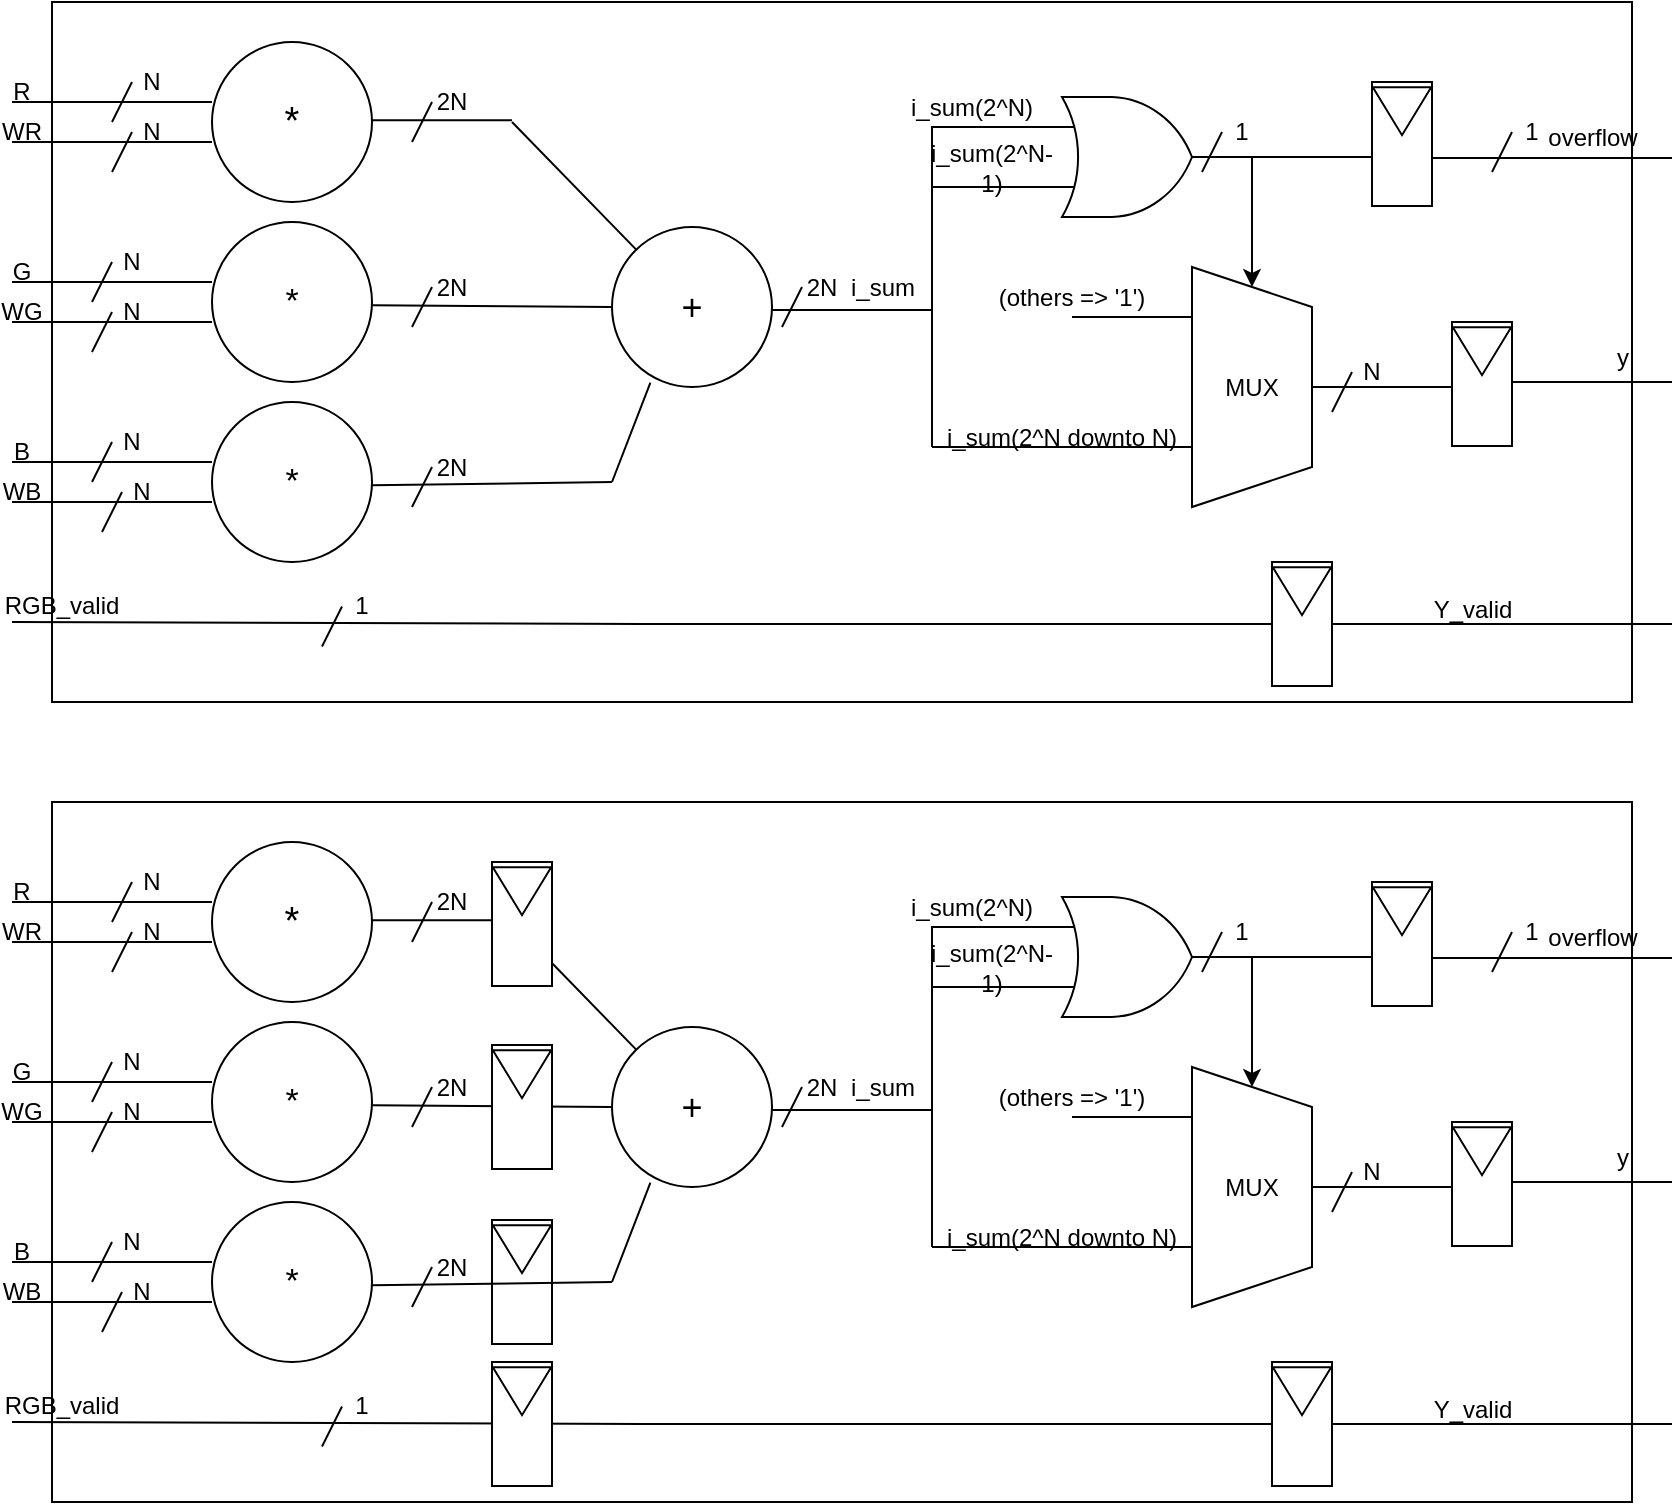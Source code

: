 <mxfile version="24.0.5" type="github">
  <diagram name="Page-1" id="o0QanbhsqBCeWXjGLMx0">
    <mxGraphModel dx="1247" dy="691" grid="1" gridSize="10" guides="1" tooltips="1" connect="1" arrows="1" fold="1" page="1" pageScale="1" pageWidth="850" pageHeight="1100" math="0" shadow="0">
      <root>
        <mxCell id="0" />
        <mxCell id="1" parent="0" />
        <mxCell id="zB--o1MgACli6-uQqWRJ-480" value="" style="group" vertex="1" connectable="0" parent="1">
          <mxGeometry x="10" y="20" width="830" height="350" as="geometry" />
        </mxCell>
        <mxCell id="zB--o1MgACli6-uQqWRJ-383" value="" style="rounded=0;whiteSpace=wrap;html=1;" vertex="1" parent="zB--o1MgACli6-uQqWRJ-480">
          <mxGeometry x="20" width="790" height="350" as="geometry" />
        </mxCell>
        <mxCell id="zB--o1MgACli6-uQqWRJ-369" value="" style="group" vertex="1" connectable="0" parent="zB--o1MgACli6-uQqWRJ-480">
          <mxGeometry x="630" y="280" width="30" height="62" as="geometry" />
        </mxCell>
        <mxCell id="zB--o1MgACli6-uQqWRJ-380" style="edgeStyle=orthogonalEdgeStyle;rounded=0;orthogonalLoop=1;jettySize=auto;html=1;exitX=1;exitY=0.5;exitDx=0;exitDy=0;endArrow=none;endFill=0;" edge="1" parent="zB--o1MgACli6-uQqWRJ-369" source="zB--o1MgACli6-uQqWRJ-370">
          <mxGeometry relative="1" as="geometry">
            <mxPoint x="200" y="31" as="targetPoint" />
          </mxGeometry>
        </mxCell>
        <mxCell id="zB--o1MgACli6-uQqWRJ-381" style="edgeStyle=orthogonalEdgeStyle;rounded=0;orthogonalLoop=1;jettySize=auto;html=1;exitX=0;exitY=0.5;exitDx=0;exitDy=0;endArrow=none;endFill=0;" edge="1" parent="zB--o1MgACli6-uQqWRJ-369" source="zB--o1MgACli6-uQqWRJ-370">
          <mxGeometry relative="1" as="geometry">
            <mxPoint x="-630" y="30" as="targetPoint" />
          </mxGeometry>
        </mxCell>
        <mxCell id="zB--o1MgACli6-uQqWRJ-370" value="" style="rounded=0;whiteSpace=wrap;html=1;" vertex="1" parent="zB--o1MgACli6-uQqWRJ-369">
          <mxGeometry width="30" height="62" as="geometry" />
        </mxCell>
        <mxCell id="zB--o1MgACli6-uQqWRJ-371" value="" style="triangle;whiteSpace=wrap;html=1;rotation=90;" vertex="1" parent="zB--o1MgACli6-uQqWRJ-369">
          <mxGeometry x="3" width="24" height="29.176" as="geometry" />
        </mxCell>
        <mxCell id="zB--o1MgACli6-uQqWRJ-66" value="RGB_valid" style="text;html=1;align=center;verticalAlign=middle;whiteSpace=wrap;rounded=0;" vertex="1" parent="zB--o1MgACli6-uQqWRJ-480">
          <mxGeometry x="20" y="297.25" width="10" height="10" as="geometry" />
        </mxCell>
        <mxCell id="zB--o1MgACli6-uQqWRJ-72" value="Y_valid" style="text;html=1;align=center;verticalAlign=middle;resizable=0;points=[];autosize=1;strokeColor=none;fillColor=none;" vertex="1" parent="zB--o1MgACli6-uQqWRJ-480">
          <mxGeometry x="700" y="288.5" width="60" height="30" as="geometry" />
        </mxCell>
        <mxCell id="zB--o1MgACli6-uQqWRJ-73" value="" style="endArrow=none;html=1;rounded=0;" edge="1" parent="zB--o1MgACli6-uQqWRJ-480">
          <mxGeometry width="50" height="50" relative="1" as="geometry">
            <mxPoint y="50" as="sourcePoint" />
            <mxPoint x="100" y="50" as="targetPoint" />
          </mxGeometry>
        </mxCell>
        <mxCell id="zB--o1MgACli6-uQqWRJ-74" value="" style="endArrow=none;html=1;rounded=0;" edge="1" parent="zB--o1MgACli6-uQqWRJ-480">
          <mxGeometry width="50" height="50" relative="1" as="geometry">
            <mxPoint y="70" as="sourcePoint" />
            <mxPoint x="100" y="70" as="targetPoint" />
          </mxGeometry>
        </mxCell>
        <mxCell id="zB--o1MgACli6-uQqWRJ-75" value="" style="endArrow=none;html=1;rounded=0;" edge="1" parent="zB--o1MgACli6-uQqWRJ-480">
          <mxGeometry width="50" height="50" relative="1" as="geometry">
            <mxPoint y="140" as="sourcePoint" />
            <mxPoint x="100" y="140" as="targetPoint" />
          </mxGeometry>
        </mxCell>
        <mxCell id="zB--o1MgACli6-uQqWRJ-76" value="" style="endArrow=none;html=1;rounded=0;" edge="1" parent="zB--o1MgACli6-uQqWRJ-480">
          <mxGeometry width="50" height="50" relative="1" as="geometry">
            <mxPoint y="160" as="sourcePoint" />
            <mxPoint x="100" y="160" as="targetPoint" />
          </mxGeometry>
        </mxCell>
        <mxCell id="zB--o1MgACli6-uQqWRJ-77" value="" style="endArrow=none;html=1;rounded=0;" edge="1" parent="zB--o1MgACli6-uQqWRJ-480">
          <mxGeometry width="50" height="50" relative="1" as="geometry">
            <mxPoint y="230" as="sourcePoint" />
            <mxPoint x="100" y="230" as="targetPoint" />
          </mxGeometry>
        </mxCell>
        <mxCell id="zB--o1MgACli6-uQqWRJ-78" value="" style="endArrow=none;html=1;rounded=0;" edge="1" parent="zB--o1MgACli6-uQqWRJ-480">
          <mxGeometry width="50" height="50" relative="1" as="geometry">
            <mxPoint y="250" as="sourcePoint" />
            <mxPoint x="100" y="250" as="targetPoint" />
          </mxGeometry>
        </mxCell>
        <mxCell id="zB--o1MgACli6-uQqWRJ-79" value="R" style="text;html=1;align=center;verticalAlign=middle;whiteSpace=wrap;rounded=0;" vertex="1" parent="zB--o1MgACli6-uQqWRJ-480">
          <mxGeometry y="40" width="10" height="10" as="geometry" />
        </mxCell>
        <mxCell id="zB--o1MgACli6-uQqWRJ-80" value="G" style="text;html=1;align=center;verticalAlign=middle;whiteSpace=wrap;rounded=0;" vertex="1" parent="zB--o1MgACli6-uQqWRJ-480">
          <mxGeometry y="130" width="10" height="10" as="geometry" />
        </mxCell>
        <mxCell id="zB--o1MgACli6-uQqWRJ-81" value="WR" style="text;html=1;align=center;verticalAlign=middle;whiteSpace=wrap;rounded=0;" vertex="1" parent="zB--o1MgACli6-uQqWRJ-480">
          <mxGeometry y="60" width="10" height="10" as="geometry" />
        </mxCell>
        <mxCell id="zB--o1MgACli6-uQqWRJ-82" value="WG" style="text;html=1;align=center;verticalAlign=middle;whiteSpace=wrap;rounded=0;" vertex="1" parent="zB--o1MgACli6-uQqWRJ-480">
          <mxGeometry y="150" width="10" height="10" as="geometry" />
        </mxCell>
        <mxCell id="zB--o1MgACli6-uQqWRJ-83" value="&lt;div&gt;B&lt;/div&gt;" style="text;html=1;align=center;verticalAlign=middle;whiteSpace=wrap;rounded=0;" vertex="1" parent="zB--o1MgACli6-uQqWRJ-480">
          <mxGeometry y="220" width="10" height="10" as="geometry" />
        </mxCell>
        <mxCell id="zB--o1MgACli6-uQqWRJ-84" value="WB" style="text;html=1;align=center;verticalAlign=middle;whiteSpace=wrap;rounded=0;" vertex="1" parent="zB--o1MgACli6-uQqWRJ-480">
          <mxGeometry y="240" width="10" height="10" as="geometry" />
        </mxCell>
        <mxCell id="zB--o1MgACli6-uQqWRJ-85" value="&lt;font style=&quot;font-size: 19px;&quot;&gt;*&lt;/font&gt;" style="ellipse;whiteSpace=wrap;html=1;aspect=fixed;" vertex="1" parent="zB--o1MgACli6-uQqWRJ-480">
          <mxGeometry x="100" y="20" width="80" height="80" as="geometry" />
        </mxCell>
        <mxCell id="zB--o1MgACli6-uQqWRJ-86" value="&lt;font style=&quot;font-size: 17px;&quot;&gt;*&lt;/font&gt;" style="ellipse;whiteSpace=wrap;html=1;aspect=fixed;" vertex="1" parent="zB--o1MgACli6-uQqWRJ-480">
          <mxGeometry x="100" y="110" width="80" height="80" as="geometry" />
        </mxCell>
        <mxCell id="zB--o1MgACli6-uQqWRJ-87" value="&lt;font style=&quot;font-size: 17px;&quot;&gt;*&lt;/font&gt;" style="ellipse;whiteSpace=wrap;html=1;aspect=fixed;" vertex="1" parent="zB--o1MgACli6-uQqWRJ-480">
          <mxGeometry x="100" y="200" width="80" height="80" as="geometry" />
        </mxCell>
        <mxCell id="zB--o1MgACli6-uQqWRJ-88" value="" style="endArrow=none;html=1;rounded=0;" edge="1" parent="zB--o1MgACli6-uQqWRJ-480">
          <mxGeometry width="50" height="50" relative="1" as="geometry">
            <mxPoint x="50" y="60" as="sourcePoint" />
            <mxPoint x="60" y="40" as="targetPoint" />
          </mxGeometry>
        </mxCell>
        <mxCell id="zB--o1MgACli6-uQqWRJ-90" value="N" style="text;html=1;align=center;verticalAlign=middle;whiteSpace=wrap;rounded=0;" vertex="1" parent="zB--o1MgACli6-uQqWRJ-480">
          <mxGeometry x="60" y="35" width="20" height="10" as="geometry" />
        </mxCell>
        <mxCell id="zB--o1MgACli6-uQqWRJ-91" value="" style="endArrow=none;html=1;rounded=0;" edge="1" parent="zB--o1MgACli6-uQqWRJ-480">
          <mxGeometry width="50" height="50" relative="1" as="geometry">
            <mxPoint x="50" y="85" as="sourcePoint" />
            <mxPoint x="60" y="65" as="targetPoint" />
          </mxGeometry>
        </mxCell>
        <mxCell id="zB--o1MgACli6-uQqWRJ-92" value="N" style="text;html=1;align=center;verticalAlign=middle;whiteSpace=wrap;rounded=0;" vertex="1" parent="zB--o1MgACli6-uQqWRJ-480">
          <mxGeometry x="60" y="60" width="20" height="10" as="geometry" />
        </mxCell>
        <mxCell id="zB--o1MgACli6-uQqWRJ-93" value="" style="endArrow=none;html=1;rounded=0;" edge="1" parent="zB--o1MgACli6-uQqWRJ-480">
          <mxGeometry width="50" height="50" relative="1" as="geometry">
            <mxPoint x="40" y="150" as="sourcePoint" />
            <mxPoint x="50" y="130" as="targetPoint" />
          </mxGeometry>
        </mxCell>
        <mxCell id="zB--o1MgACli6-uQqWRJ-94" value="N" style="text;html=1;align=center;verticalAlign=middle;whiteSpace=wrap;rounded=0;" vertex="1" parent="zB--o1MgACli6-uQqWRJ-480">
          <mxGeometry x="50" y="125" width="20" height="10" as="geometry" />
        </mxCell>
        <mxCell id="zB--o1MgACli6-uQqWRJ-95" value="" style="endArrow=none;html=1;rounded=0;" edge="1" parent="zB--o1MgACli6-uQqWRJ-480">
          <mxGeometry width="50" height="50" relative="1" as="geometry">
            <mxPoint x="40" y="175" as="sourcePoint" />
            <mxPoint x="50" y="155" as="targetPoint" />
          </mxGeometry>
        </mxCell>
        <mxCell id="zB--o1MgACli6-uQqWRJ-96" value="N" style="text;html=1;align=center;verticalAlign=middle;whiteSpace=wrap;rounded=0;" vertex="1" parent="zB--o1MgACli6-uQqWRJ-480">
          <mxGeometry x="50" y="150" width="20" height="10" as="geometry" />
        </mxCell>
        <mxCell id="zB--o1MgACli6-uQqWRJ-97" value="" style="endArrow=none;html=1;rounded=0;" edge="1" parent="zB--o1MgACli6-uQqWRJ-480">
          <mxGeometry width="50" height="50" relative="1" as="geometry">
            <mxPoint x="40" y="240" as="sourcePoint" />
            <mxPoint x="50" y="220" as="targetPoint" />
          </mxGeometry>
        </mxCell>
        <mxCell id="zB--o1MgACli6-uQqWRJ-98" value="N" style="text;html=1;align=center;verticalAlign=middle;whiteSpace=wrap;rounded=0;" vertex="1" parent="zB--o1MgACli6-uQqWRJ-480">
          <mxGeometry x="50" y="215" width="20" height="10" as="geometry" />
        </mxCell>
        <mxCell id="zB--o1MgACli6-uQqWRJ-99" value="" style="endArrow=none;html=1;rounded=0;" edge="1" parent="zB--o1MgACli6-uQqWRJ-480">
          <mxGeometry width="50" height="50" relative="1" as="geometry">
            <mxPoint x="45" y="265" as="sourcePoint" />
            <mxPoint x="55" y="245" as="targetPoint" />
          </mxGeometry>
        </mxCell>
        <mxCell id="zB--o1MgACli6-uQqWRJ-100" value="N" style="text;html=1;align=center;verticalAlign=middle;whiteSpace=wrap;rounded=0;" vertex="1" parent="zB--o1MgACli6-uQqWRJ-480">
          <mxGeometry x="55" y="240" width="20" height="10" as="geometry" />
        </mxCell>
        <mxCell id="zB--o1MgACli6-uQqWRJ-101" value="" style="endArrow=none;html=1;rounded=0;" edge="1" parent="zB--o1MgACli6-uQqWRJ-480">
          <mxGeometry width="50" height="50" relative="1" as="geometry">
            <mxPoint x="180" y="59.17" as="sourcePoint" />
            <mxPoint x="250" y="59.17" as="targetPoint" />
          </mxGeometry>
        </mxCell>
        <mxCell id="zB--o1MgACli6-uQqWRJ-104" value="" style="endArrow=none;html=1;rounded=0;" edge="1" parent="zB--o1MgACli6-uQqWRJ-480">
          <mxGeometry width="50" height="50" relative="1" as="geometry">
            <mxPoint x="200" y="70" as="sourcePoint" />
            <mxPoint x="210" y="50" as="targetPoint" />
          </mxGeometry>
        </mxCell>
        <mxCell id="zB--o1MgACli6-uQqWRJ-105" value="2N" style="text;html=1;align=center;verticalAlign=middle;whiteSpace=wrap;rounded=0;" vertex="1" parent="zB--o1MgACli6-uQqWRJ-480">
          <mxGeometry x="210" y="45" width="20" height="10" as="geometry" />
        </mxCell>
        <mxCell id="zB--o1MgACli6-uQqWRJ-106" value="" style="endArrow=none;html=1;rounded=0;entryX=0;entryY=0.5;entryDx=0;entryDy=0;" edge="1" parent="zB--o1MgACli6-uQqWRJ-480" target="zB--o1MgACli6-uQqWRJ-112">
          <mxGeometry width="50" height="50" relative="1" as="geometry">
            <mxPoint x="180" y="151.67" as="sourcePoint" />
            <mxPoint x="250" y="151.67" as="targetPoint" />
            <Array as="points">
              <mxPoint x="230" y="152" />
            </Array>
          </mxGeometry>
        </mxCell>
        <mxCell id="zB--o1MgACli6-uQqWRJ-107" value="" style="endArrow=none;html=1;rounded=0;" edge="1" parent="zB--o1MgACli6-uQqWRJ-480">
          <mxGeometry width="50" height="50" relative="1" as="geometry">
            <mxPoint x="200" y="162.5" as="sourcePoint" />
            <mxPoint x="210" y="142.5" as="targetPoint" />
          </mxGeometry>
        </mxCell>
        <mxCell id="zB--o1MgACli6-uQqWRJ-108" value="2N" style="text;html=1;align=center;verticalAlign=middle;whiteSpace=wrap;rounded=0;" vertex="1" parent="zB--o1MgACli6-uQqWRJ-480">
          <mxGeometry x="210" y="137.5" width="20" height="10" as="geometry" />
        </mxCell>
        <mxCell id="zB--o1MgACli6-uQqWRJ-109" value="" style="endArrow=none;html=1;rounded=0;" edge="1" parent="zB--o1MgACli6-uQqWRJ-480">
          <mxGeometry width="50" height="50" relative="1" as="geometry">
            <mxPoint x="180" y="241.67" as="sourcePoint" />
            <mxPoint x="300" y="240" as="targetPoint" />
          </mxGeometry>
        </mxCell>
        <mxCell id="zB--o1MgACli6-uQqWRJ-110" value="" style="endArrow=none;html=1;rounded=0;" edge="1" parent="zB--o1MgACli6-uQqWRJ-480">
          <mxGeometry width="50" height="50" relative="1" as="geometry">
            <mxPoint x="200" y="252.5" as="sourcePoint" />
            <mxPoint x="210" y="232.5" as="targetPoint" />
          </mxGeometry>
        </mxCell>
        <mxCell id="zB--o1MgACli6-uQqWRJ-111" value="2N" style="text;html=1;align=center;verticalAlign=middle;whiteSpace=wrap;rounded=0;" vertex="1" parent="zB--o1MgACli6-uQqWRJ-480">
          <mxGeometry x="210" y="227.5" width="20" height="10" as="geometry" />
        </mxCell>
        <mxCell id="zB--o1MgACli6-uQqWRJ-112" value="&lt;font style=&quot;font-size: 18px;&quot;&gt;+&lt;/font&gt;" style="ellipse;whiteSpace=wrap;html=1;aspect=fixed;" vertex="1" parent="zB--o1MgACli6-uQqWRJ-480">
          <mxGeometry x="300" y="112.5" width="80" height="80" as="geometry" />
        </mxCell>
        <mxCell id="zB--o1MgACli6-uQqWRJ-113" value="" style="endArrow=none;html=1;rounded=0;" edge="1" parent="zB--o1MgACli6-uQqWRJ-480" source="zB--o1MgACli6-uQqWRJ-112">
          <mxGeometry width="50" height="50" relative="1" as="geometry">
            <mxPoint x="240" y="130" as="sourcePoint" />
            <mxPoint x="250" y="60" as="targetPoint" />
          </mxGeometry>
        </mxCell>
        <mxCell id="zB--o1MgACli6-uQqWRJ-117" value="" style="endArrow=none;html=1;rounded=0;" edge="1" parent="zB--o1MgACli6-uQqWRJ-480">
          <mxGeometry width="50" height="50" relative="1" as="geometry">
            <mxPoint x="385" y="162.5" as="sourcePoint" />
            <mxPoint x="395" y="142.5" as="targetPoint" />
          </mxGeometry>
        </mxCell>
        <mxCell id="zB--o1MgACli6-uQqWRJ-118" value="2N" style="text;html=1;align=center;verticalAlign=middle;whiteSpace=wrap;rounded=0;" vertex="1" parent="zB--o1MgACli6-uQqWRJ-480">
          <mxGeometry x="395" y="137.5" width="20" height="10" as="geometry" />
        </mxCell>
        <mxCell id="zB--o1MgACli6-uQqWRJ-119" style="edgeStyle=orthogonalEdgeStyle;rounded=0;orthogonalLoop=1;jettySize=auto;html=1;exitX=0;exitY=0.25;exitDx=0;exitDy=0;exitPerimeter=0;endArrow=none;endFill=0;" edge="1" source="zB--o1MgACli6-uQqWRJ-123" parent="zB--o1MgACli6-uQqWRJ-480">
          <mxGeometry relative="1" as="geometry">
            <mxPoint x="460" y="67.5" as="targetPoint" />
            <Array as="points">
              <mxPoint x="460" y="62.5" />
            </Array>
          </mxGeometry>
        </mxCell>
        <mxCell id="zB--o1MgACli6-uQqWRJ-120" style="edgeStyle=orthogonalEdgeStyle;rounded=0;orthogonalLoop=1;jettySize=auto;html=1;exitX=0;exitY=0.75;exitDx=0;exitDy=0;exitPerimeter=0;endArrow=none;endFill=0;" edge="1" source="zB--o1MgACli6-uQqWRJ-123" parent="zB--o1MgACli6-uQqWRJ-480">
          <mxGeometry relative="1" as="geometry">
            <mxPoint x="460" y="92.548" as="targetPoint" />
          </mxGeometry>
        </mxCell>
        <mxCell id="zB--o1MgACli6-uQqWRJ-121" style="edgeStyle=orthogonalEdgeStyle;rounded=0;orthogonalLoop=1;jettySize=auto;html=1;entryX=0;entryY=0.5;entryDx=0;entryDy=0;exitX=1;exitY=0.5;exitDx=0;exitDy=0;exitPerimeter=0;" edge="1" source="zB--o1MgACli6-uQqWRJ-123" target="zB--o1MgACli6-uQqWRJ-129" parent="zB--o1MgACli6-uQqWRJ-480">
          <mxGeometry relative="1" as="geometry">
            <Array as="points">
              <mxPoint x="620" y="77.5" />
            </Array>
          </mxGeometry>
        </mxCell>
        <mxCell id="zB--o1MgACli6-uQqWRJ-122" style="edgeStyle=orthogonalEdgeStyle;rounded=0;orthogonalLoop=1;jettySize=auto;html=1;endArrow=none;endFill=0;" edge="1" source="zB--o1MgACli6-uQqWRJ-123" parent="zB--o1MgACli6-uQqWRJ-480">
          <mxGeometry relative="1" as="geometry">
            <mxPoint x="680" y="77.5" as="targetPoint" />
          </mxGeometry>
        </mxCell>
        <mxCell id="zB--o1MgACli6-uQqWRJ-123" value="" style="verticalLabelPosition=bottom;shadow=0;dashed=0;align=center;html=1;verticalAlign=top;shape=mxgraph.electrical.logic_gates.logic_gate;operation=or;" vertex="1" parent="zB--o1MgACli6-uQqWRJ-480">
          <mxGeometry x="510" y="47.5" width="100" height="60" as="geometry" />
        </mxCell>
        <mxCell id="zB--o1MgACli6-uQqWRJ-124" value="" style="endArrow=none;html=1;rounded=0;" edge="1" parent="zB--o1MgACli6-uQqWRJ-480">
          <mxGeometry width="50" height="50" relative="1" as="geometry">
            <mxPoint x="460" y="142.5" as="sourcePoint" />
            <mxPoint x="460" y="62.5" as="targetPoint" />
          </mxGeometry>
        </mxCell>
        <mxCell id="zB--o1MgACli6-uQqWRJ-125" value="&lt;div&gt;i_sum(2^N)&lt;/div&gt;" style="text;html=1;align=center;verticalAlign=middle;whiteSpace=wrap;rounded=0;" vertex="1" parent="zB--o1MgACli6-uQqWRJ-480">
          <mxGeometry x="475" y="47.5" width="10" height="10" as="geometry" />
        </mxCell>
        <mxCell id="zB--o1MgACli6-uQqWRJ-126" value="&lt;div&gt;i_sum(2^N-1)&lt;/div&gt;" style="text;html=1;align=center;verticalAlign=middle;whiteSpace=wrap;rounded=0;" vertex="1" parent="zB--o1MgACli6-uQqWRJ-480">
          <mxGeometry x="485" y="77.5" width="10" height="10" as="geometry" />
        </mxCell>
        <mxCell id="zB--o1MgACli6-uQqWRJ-127" value="" style="endArrow=none;html=1;rounded=0;" edge="1" parent="zB--o1MgACli6-uQqWRJ-480">
          <mxGeometry width="50" height="50" relative="1" as="geometry">
            <mxPoint x="460" y="222.5" as="sourcePoint" />
            <mxPoint x="460" y="142.5" as="targetPoint" />
          </mxGeometry>
        </mxCell>
        <mxCell id="zB--o1MgACli6-uQqWRJ-128" value="" style="group" vertex="1" connectable="0" parent="zB--o1MgACli6-uQqWRJ-480">
          <mxGeometry x="590" y="132.5" width="60" height="120" as="geometry" />
        </mxCell>
        <mxCell id="zB--o1MgACli6-uQqWRJ-129" value="" style="shape=trapezoid;perimeter=trapezoidPerimeter;whiteSpace=wrap;html=1;fixedSize=1;rotation=90;" vertex="1" parent="zB--o1MgACli6-uQqWRJ-128">
          <mxGeometry x="-30" y="30" width="120" height="60" as="geometry" />
        </mxCell>
        <mxCell id="zB--o1MgACli6-uQqWRJ-130" value="MUX" style="text;html=1;align=center;verticalAlign=middle;whiteSpace=wrap;rounded=0;" vertex="1" parent="zB--o1MgACli6-uQqWRJ-128">
          <mxGeometry y="45" width="60" height="30" as="geometry" />
        </mxCell>
        <mxCell id="zB--o1MgACli6-uQqWRJ-132" value="" style="endArrow=none;html=1;rounded=0;" edge="1" parent="zB--o1MgACli6-uQqWRJ-480">
          <mxGeometry width="50" height="50" relative="1" as="geometry">
            <mxPoint x="460" y="222.5" as="sourcePoint" />
            <mxPoint x="590" y="222.5" as="targetPoint" />
          </mxGeometry>
        </mxCell>
        <mxCell id="zB--o1MgACli6-uQqWRJ-133" value="&lt;div&gt;i_sum(2^N downto N)&lt;/div&gt;" style="text;html=1;align=center;verticalAlign=middle;whiteSpace=wrap;rounded=0;" vertex="1" parent="zB--o1MgACli6-uQqWRJ-480">
          <mxGeometry x="460" y="212.5" width="130" height="10" as="geometry" />
        </mxCell>
        <mxCell id="zB--o1MgACli6-uQqWRJ-134" value="(others =&amp;gt; &#39;1&#39;)" style="text;html=1;align=center;verticalAlign=middle;whiteSpace=wrap;rounded=0;" vertex="1" parent="zB--o1MgACli6-uQqWRJ-480">
          <mxGeometry x="490" y="132.5" width="80" height="30" as="geometry" />
        </mxCell>
        <mxCell id="zB--o1MgACli6-uQqWRJ-135" value="" style="endArrow=none;html=1;rounded=0;" edge="1" parent="zB--o1MgACli6-uQqWRJ-480">
          <mxGeometry width="50" height="50" relative="1" as="geometry">
            <mxPoint x="530" y="157.5" as="sourcePoint" />
            <mxPoint x="590" y="157.5" as="targetPoint" />
          </mxGeometry>
        </mxCell>
        <mxCell id="zB--o1MgACli6-uQqWRJ-138" style="edgeStyle=orthogonalEdgeStyle;rounded=0;orthogonalLoop=1;jettySize=auto;html=1;endArrow=none;endFill=0;exitX=0.944;exitY=0.637;exitDx=0;exitDy=0;exitPerimeter=0;" edge="1" parent="zB--o1MgACli6-uQqWRJ-480" source="zB--o1MgACli6-uQqWRJ-378">
          <mxGeometry relative="1" as="geometry">
            <mxPoint x="830" y="78" as="targetPoint" />
            <mxPoint x="725" y="77.5" as="sourcePoint" />
            <Array as="points">
              <mxPoint x="708" y="78" />
            </Array>
          </mxGeometry>
        </mxCell>
        <mxCell id="zB--o1MgACli6-uQqWRJ-141" value="" style="endArrow=none;html=1;rounded=0;" edge="1" parent="zB--o1MgACli6-uQqWRJ-480">
          <mxGeometry width="50" height="50" relative="1" as="geometry">
            <mxPoint x="595" y="85" as="sourcePoint" />
            <mxPoint x="605" y="65" as="targetPoint" />
          </mxGeometry>
        </mxCell>
        <mxCell id="zB--o1MgACli6-uQqWRJ-142" value="1" style="text;html=1;align=center;verticalAlign=middle;whiteSpace=wrap;rounded=0;" vertex="1" parent="zB--o1MgACli6-uQqWRJ-480">
          <mxGeometry x="605" y="60" width="20" height="10" as="geometry" />
        </mxCell>
        <mxCell id="zB--o1MgACli6-uQqWRJ-143" value="" style="endArrow=none;html=1;rounded=0;" edge="1" parent="zB--o1MgACli6-uQqWRJ-480">
          <mxGeometry width="50" height="50" relative="1" as="geometry">
            <mxPoint x="740" y="85" as="sourcePoint" />
            <mxPoint x="750" y="65" as="targetPoint" />
          </mxGeometry>
        </mxCell>
        <mxCell id="zB--o1MgACli6-uQqWRJ-144" value="1" style="text;html=1;align=center;verticalAlign=middle;whiteSpace=wrap;rounded=0;" vertex="1" parent="zB--o1MgACli6-uQqWRJ-480">
          <mxGeometry x="750" y="60" width="20" height="10" as="geometry" />
        </mxCell>
        <mxCell id="zB--o1MgACli6-uQqWRJ-145" value="overflow" style="text;html=1;align=center;verticalAlign=middle;resizable=0;points=[];autosize=1;strokeColor=none;fillColor=none;" vertex="1" parent="zB--o1MgACli6-uQqWRJ-480">
          <mxGeometry x="755" y="53" width="70" height="30" as="geometry" />
        </mxCell>
        <mxCell id="zB--o1MgACli6-uQqWRJ-148" value="" style="endArrow=none;html=1;rounded=0;" edge="1" parent="zB--o1MgACli6-uQqWRJ-480">
          <mxGeometry width="50" height="50" relative="1" as="geometry">
            <mxPoint x="660" y="205" as="sourcePoint" />
            <mxPoint x="670" y="185" as="targetPoint" />
          </mxGeometry>
        </mxCell>
        <mxCell id="zB--o1MgACli6-uQqWRJ-149" value="N" style="text;html=1;align=center;verticalAlign=middle;whiteSpace=wrap;rounded=0;" vertex="1" parent="zB--o1MgACli6-uQqWRJ-480">
          <mxGeometry x="670" y="180" width="20" height="10" as="geometry" />
        </mxCell>
        <mxCell id="zB--o1MgACli6-uQqWRJ-155" style="edgeStyle=orthogonalEdgeStyle;rounded=0;orthogonalLoop=1;jettySize=auto;html=1;endArrow=none;endFill=0;" edge="1" parent="zB--o1MgACli6-uQqWRJ-480" source="zB--o1MgACli6-uQqWRJ-374">
          <mxGeometry relative="1" as="geometry">
            <mxPoint x="830" y="190" as="targetPoint" />
            <mxPoint x="785" y="192.5" as="sourcePoint" />
            <Array as="points">
              <mxPoint x="830" y="190" />
            </Array>
          </mxGeometry>
        </mxCell>
        <mxCell id="zB--o1MgACli6-uQqWRJ-151" value="y" style="text;html=1;align=center;verticalAlign=middle;resizable=0;points=[];autosize=1;strokeColor=none;fillColor=none;" vertex="1" parent="zB--o1MgACli6-uQqWRJ-480">
          <mxGeometry x="790" y="162.5" width="30" height="30" as="geometry" />
        </mxCell>
        <mxCell id="zB--o1MgACli6-uQqWRJ-154" style="edgeStyle=orthogonalEdgeStyle;rounded=0;orthogonalLoop=1;jettySize=auto;html=1;entryX=0;entryY=0.5;entryDx=0;entryDy=0;endArrow=none;endFill=0;" edge="1" parent="zB--o1MgACli6-uQqWRJ-480" source="zB--o1MgACli6-uQqWRJ-130">
          <mxGeometry relative="1" as="geometry">
            <mxPoint x="720" y="192.5" as="targetPoint" />
          </mxGeometry>
        </mxCell>
        <mxCell id="zB--o1MgACli6-uQqWRJ-232" style="edgeStyle=orthogonalEdgeStyle;rounded=0;orthogonalLoop=1;jettySize=auto;html=1;endArrow=none;endFill=0;exitX=1;exitY=0.5;exitDx=0;exitDy=0;" edge="1" parent="zB--o1MgACli6-uQqWRJ-480" source="zB--o1MgACli6-uQqWRJ-112">
          <mxGeometry relative="1" as="geometry">
            <mxPoint x="460" y="146.5" as="targetPoint" />
            <mxPoint x="390" y="153.5" as="sourcePoint" />
            <Array as="points">
              <mxPoint x="380" y="154" />
              <mxPoint x="460" y="154" />
            </Array>
          </mxGeometry>
        </mxCell>
        <mxCell id="zB--o1MgACli6-uQqWRJ-150" value="i_sum" style="text;html=1;align=center;verticalAlign=middle;resizable=0;points=[];autosize=1;strokeColor=none;fillColor=none;" vertex="1" parent="zB--o1MgACli6-uQqWRJ-480">
          <mxGeometry x="405" y="127.5" width="60" height="30" as="geometry" />
        </mxCell>
        <mxCell id="zB--o1MgACli6-uQqWRJ-366" value="1" style="text;html=1;align=center;verticalAlign=middle;whiteSpace=wrap;rounded=0;" vertex="1" parent="zB--o1MgACli6-uQqWRJ-480">
          <mxGeometry x="165" y="297.25" width="20" height="10" as="geometry" />
        </mxCell>
        <mxCell id="zB--o1MgACli6-uQqWRJ-367" value="" style="endArrow=none;html=1;rounded=0;" edge="1" parent="zB--o1MgACli6-uQqWRJ-480">
          <mxGeometry width="50" height="50" relative="1" as="geometry">
            <mxPoint x="155" y="322.25" as="sourcePoint" />
            <mxPoint x="165" y="302.25" as="targetPoint" />
          </mxGeometry>
        </mxCell>
        <mxCell id="zB--o1MgACli6-uQqWRJ-368" value="" style="endArrow=none;html=1;rounded=0;entryX=0.24;entryY=0.973;entryDx=0;entryDy=0;entryPerimeter=0;" edge="1" parent="zB--o1MgACli6-uQqWRJ-480" target="zB--o1MgACli6-uQqWRJ-112">
          <mxGeometry width="50" height="50" relative="1" as="geometry">
            <mxPoint x="300" y="240" as="sourcePoint" />
            <mxPoint x="350" y="190" as="targetPoint" />
          </mxGeometry>
        </mxCell>
        <mxCell id="zB--o1MgACli6-uQqWRJ-373" value="" style="group" vertex="1" connectable="0" parent="zB--o1MgACli6-uQqWRJ-480">
          <mxGeometry x="720" y="160" width="30" height="62" as="geometry" />
        </mxCell>
        <mxCell id="zB--o1MgACli6-uQqWRJ-374" value="" style="rounded=0;whiteSpace=wrap;html=1;" vertex="1" parent="zB--o1MgACli6-uQqWRJ-373">
          <mxGeometry width="30" height="62" as="geometry" />
        </mxCell>
        <mxCell id="zB--o1MgACli6-uQqWRJ-375" value="" style="triangle;whiteSpace=wrap;html=1;rotation=90;" vertex="1" parent="zB--o1MgACli6-uQqWRJ-373">
          <mxGeometry x="3" width="24" height="29.176" as="geometry" />
        </mxCell>
        <mxCell id="zB--o1MgACli6-uQqWRJ-377" value="" style="group" vertex="1" connectable="0" parent="zB--o1MgACli6-uQqWRJ-480">
          <mxGeometry x="680" y="40" width="30" height="62" as="geometry" />
        </mxCell>
        <mxCell id="zB--o1MgACli6-uQqWRJ-378" value="" style="rounded=0;whiteSpace=wrap;html=1;" vertex="1" parent="zB--o1MgACli6-uQqWRJ-377">
          <mxGeometry width="30" height="62" as="geometry" />
        </mxCell>
        <mxCell id="zB--o1MgACli6-uQqWRJ-379" value="" style="triangle;whiteSpace=wrap;html=1;rotation=90;" vertex="1" parent="zB--o1MgACli6-uQqWRJ-377">
          <mxGeometry x="3" width="24" height="29.176" as="geometry" />
        </mxCell>
        <mxCell id="zB--o1MgACli6-uQqWRJ-481" value="" style="group" vertex="1" connectable="0" parent="1">
          <mxGeometry x="10" y="420" width="830" height="350" as="geometry" />
        </mxCell>
        <mxCell id="zB--o1MgACli6-uQqWRJ-384" value="" style="rounded=0;whiteSpace=wrap;html=1;" vertex="1" parent="zB--o1MgACli6-uQqWRJ-481">
          <mxGeometry x="20" width="790" height="350" as="geometry" />
        </mxCell>
        <mxCell id="zB--o1MgACli6-uQqWRJ-359" value="" style="group" vertex="1" connectable="0" parent="zB--o1MgACli6-uQqWRJ-481">
          <mxGeometry x="240" y="209" width="30" height="62" as="geometry" />
        </mxCell>
        <mxCell id="zB--o1MgACli6-uQqWRJ-360" value="" style="rounded=0;whiteSpace=wrap;html=1;" vertex="1" parent="zB--o1MgACli6-uQqWRJ-359">
          <mxGeometry width="30" height="62" as="geometry" />
        </mxCell>
        <mxCell id="zB--o1MgACli6-uQqWRJ-361" value="" style="triangle;whiteSpace=wrap;html=1;rotation=90;" vertex="1" parent="zB--o1MgACli6-uQqWRJ-359">
          <mxGeometry x="3" width="24" height="29.176" as="geometry" />
        </mxCell>
        <mxCell id="zB--o1MgACli6-uQqWRJ-385" value="" style="group" vertex="1" connectable="0" parent="zB--o1MgACli6-uQqWRJ-481">
          <mxGeometry x="630" y="280" width="30" height="62" as="geometry" />
        </mxCell>
        <mxCell id="zB--o1MgACli6-uQqWRJ-386" style="edgeStyle=orthogonalEdgeStyle;rounded=0;orthogonalLoop=1;jettySize=auto;html=1;exitX=1;exitY=0.5;exitDx=0;exitDy=0;endArrow=none;endFill=0;" edge="1" parent="zB--o1MgACli6-uQqWRJ-385" source="zB--o1MgACli6-uQqWRJ-388">
          <mxGeometry relative="1" as="geometry">
            <mxPoint x="200" y="31" as="targetPoint" />
          </mxGeometry>
        </mxCell>
        <mxCell id="zB--o1MgACli6-uQqWRJ-387" style="edgeStyle=orthogonalEdgeStyle;rounded=0;orthogonalLoop=1;jettySize=auto;html=1;exitX=0;exitY=0.5;exitDx=0;exitDy=0;endArrow=none;endFill=0;" edge="1" parent="zB--o1MgACli6-uQqWRJ-385" source="zB--o1MgACli6-uQqWRJ-388">
          <mxGeometry relative="1" as="geometry">
            <mxPoint x="-630" y="30" as="targetPoint" />
          </mxGeometry>
        </mxCell>
        <mxCell id="zB--o1MgACli6-uQqWRJ-388" value="" style="rounded=0;whiteSpace=wrap;html=1;" vertex="1" parent="zB--o1MgACli6-uQqWRJ-385">
          <mxGeometry width="30" height="62" as="geometry" />
        </mxCell>
        <mxCell id="zB--o1MgACli6-uQqWRJ-389" value="" style="triangle;whiteSpace=wrap;html=1;rotation=90;" vertex="1" parent="zB--o1MgACli6-uQqWRJ-385">
          <mxGeometry x="3" width="24" height="29.176" as="geometry" />
        </mxCell>
        <mxCell id="zB--o1MgACli6-uQqWRJ-390" value="RGB_valid" style="text;html=1;align=center;verticalAlign=middle;whiteSpace=wrap;rounded=0;" vertex="1" parent="zB--o1MgACli6-uQqWRJ-481">
          <mxGeometry x="20" y="297.25" width="10" height="10" as="geometry" />
        </mxCell>
        <mxCell id="zB--o1MgACli6-uQqWRJ-391" value="Y_valid" style="text;html=1;align=center;verticalAlign=middle;resizable=0;points=[];autosize=1;strokeColor=none;fillColor=none;" vertex="1" parent="zB--o1MgACli6-uQqWRJ-481">
          <mxGeometry x="700" y="288.5" width="60" height="30" as="geometry" />
        </mxCell>
        <mxCell id="zB--o1MgACli6-uQqWRJ-392" value="" style="endArrow=none;html=1;rounded=0;" edge="1" parent="zB--o1MgACli6-uQqWRJ-481">
          <mxGeometry width="50" height="50" relative="1" as="geometry">
            <mxPoint y="50" as="sourcePoint" />
            <mxPoint x="100" y="50" as="targetPoint" />
          </mxGeometry>
        </mxCell>
        <mxCell id="zB--o1MgACli6-uQqWRJ-393" value="" style="endArrow=none;html=1;rounded=0;" edge="1" parent="zB--o1MgACli6-uQqWRJ-481">
          <mxGeometry width="50" height="50" relative="1" as="geometry">
            <mxPoint y="70" as="sourcePoint" />
            <mxPoint x="100" y="70" as="targetPoint" />
          </mxGeometry>
        </mxCell>
        <mxCell id="zB--o1MgACli6-uQqWRJ-394" value="" style="endArrow=none;html=1;rounded=0;" edge="1" parent="zB--o1MgACli6-uQqWRJ-481">
          <mxGeometry width="50" height="50" relative="1" as="geometry">
            <mxPoint y="140" as="sourcePoint" />
            <mxPoint x="100" y="140" as="targetPoint" />
          </mxGeometry>
        </mxCell>
        <mxCell id="zB--o1MgACli6-uQqWRJ-395" value="" style="endArrow=none;html=1;rounded=0;" edge="1" parent="zB--o1MgACli6-uQqWRJ-481">
          <mxGeometry width="50" height="50" relative="1" as="geometry">
            <mxPoint y="160" as="sourcePoint" />
            <mxPoint x="100" y="160" as="targetPoint" />
          </mxGeometry>
        </mxCell>
        <mxCell id="zB--o1MgACli6-uQqWRJ-396" value="" style="endArrow=none;html=1;rounded=0;" edge="1" parent="zB--o1MgACli6-uQqWRJ-481">
          <mxGeometry width="50" height="50" relative="1" as="geometry">
            <mxPoint y="230" as="sourcePoint" />
            <mxPoint x="100" y="230" as="targetPoint" />
          </mxGeometry>
        </mxCell>
        <mxCell id="zB--o1MgACli6-uQqWRJ-397" value="" style="endArrow=none;html=1;rounded=0;" edge="1" parent="zB--o1MgACli6-uQqWRJ-481">
          <mxGeometry width="50" height="50" relative="1" as="geometry">
            <mxPoint y="250" as="sourcePoint" />
            <mxPoint x="100" y="250" as="targetPoint" />
          </mxGeometry>
        </mxCell>
        <mxCell id="zB--o1MgACli6-uQqWRJ-398" value="R" style="text;html=1;align=center;verticalAlign=middle;whiteSpace=wrap;rounded=0;" vertex="1" parent="zB--o1MgACli6-uQqWRJ-481">
          <mxGeometry y="40" width="10" height="10" as="geometry" />
        </mxCell>
        <mxCell id="zB--o1MgACli6-uQqWRJ-399" value="G" style="text;html=1;align=center;verticalAlign=middle;whiteSpace=wrap;rounded=0;" vertex="1" parent="zB--o1MgACli6-uQqWRJ-481">
          <mxGeometry y="130" width="10" height="10" as="geometry" />
        </mxCell>
        <mxCell id="zB--o1MgACli6-uQqWRJ-400" value="WR" style="text;html=1;align=center;verticalAlign=middle;whiteSpace=wrap;rounded=0;" vertex="1" parent="zB--o1MgACli6-uQqWRJ-481">
          <mxGeometry y="60" width="10" height="10" as="geometry" />
        </mxCell>
        <mxCell id="zB--o1MgACli6-uQqWRJ-401" value="WG" style="text;html=1;align=center;verticalAlign=middle;whiteSpace=wrap;rounded=0;" vertex="1" parent="zB--o1MgACli6-uQqWRJ-481">
          <mxGeometry y="150" width="10" height="10" as="geometry" />
        </mxCell>
        <mxCell id="zB--o1MgACli6-uQqWRJ-402" value="&lt;div&gt;B&lt;/div&gt;" style="text;html=1;align=center;verticalAlign=middle;whiteSpace=wrap;rounded=0;" vertex="1" parent="zB--o1MgACli6-uQqWRJ-481">
          <mxGeometry y="220" width="10" height="10" as="geometry" />
        </mxCell>
        <mxCell id="zB--o1MgACli6-uQqWRJ-403" value="WB" style="text;html=1;align=center;verticalAlign=middle;whiteSpace=wrap;rounded=0;" vertex="1" parent="zB--o1MgACli6-uQqWRJ-481">
          <mxGeometry y="240" width="10" height="10" as="geometry" />
        </mxCell>
        <mxCell id="zB--o1MgACli6-uQqWRJ-404" value="&lt;font style=&quot;font-size: 19px;&quot;&gt;*&lt;/font&gt;" style="ellipse;whiteSpace=wrap;html=1;aspect=fixed;" vertex="1" parent="zB--o1MgACli6-uQqWRJ-481">
          <mxGeometry x="100" y="20" width="80" height="80" as="geometry" />
        </mxCell>
        <mxCell id="zB--o1MgACli6-uQqWRJ-405" value="&lt;font style=&quot;font-size: 17px;&quot;&gt;*&lt;/font&gt;" style="ellipse;whiteSpace=wrap;html=1;aspect=fixed;" vertex="1" parent="zB--o1MgACli6-uQqWRJ-481">
          <mxGeometry x="100" y="110" width="80" height="80" as="geometry" />
        </mxCell>
        <mxCell id="zB--o1MgACli6-uQqWRJ-406" value="&lt;font style=&quot;font-size: 17px;&quot;&gt;*&lt;/font&gt;" style="ellipse;whiteSpace=wrap;html=1;aspect=fixed;" vertex="1" parent="zB--o1MgACli6-uQqWRJ-481">
          <mxGeometry x="100" y="200" width="80" height="80" as="geometry" />
        </mxCell>
        <mxCell id="zB--o1MgACli6-uQqWRJ-407" value="" style="endArrow=none;html=1;rounded=0;" edge="1" parent="zB--o1MgACli6-uQqWRJ-481">
          <mxGeometry width="50" height="50" relative="1" as="geometry">
            <mxPoint x="50" y="60" as="sourcePoint" />
            <mxPoint x="60" y="40" as="targetPoint" />
          </mxGeometry>
        </mxCell>
        <mxCell id="zB--o1MgACli6-uQqWRJ-408" value="N" style="text;html=1;align=center;verticalAlign=middle;whiteSpace=wrap;rounded=0;" vertex="1" parent="zB--o1MgACli6-uQqWRJ-481">
          <mxGeometry x="60" y="35" width="20" height="10" as="geometry" />
        </mxCell>
        <mxCell id="zB--o1MgACli6-uQqWRJ-409" value="" style="endArrow=none;html=1;rounded=0;" edge="1" parent="zB--o1MgACli6-uQqWRJ-481">
          <mxGeometry width="50" height="50" relative="1" as="geometry">
            <mxPoint x="50" y="85" as="sourcePoint" />
            <mxPoint x="60" y="65" as="targetPoint" />
          </mxGeometry>
        </mxCell>
        <mxCell id="zB--o1MgACli6-uQqWRJ-410" value="N" style="text;html=1;align=center;verticalAlign=middle;whiteSpace=wrap;rounded=0;" vertex="1" parent="zB--o1MgACli6-uQqWRJ-481">
          <mxGeometry x="60" y="60" width="20" height="10" as="geometry" />
        </mxCell>
        <mxCell id="zB--o1MgACli6-uQqWRJ-411" value="" style="endArrow=none;html=1;rounded=0;" edge="1" parent="zB--o1MgACli6-uQqWRJ-481">
          <mxGeometry width="50" height="50" relative="1" as="geometry">
            <mxPoint x="40" y="150" as="sourcePoint" />
            <mxPoint x="50" y="130" as="targetPoint" />
          </mxGeometry>
        </mxCell>
        <mxCell id="zB--o1MgACli6-uQqWRJ-412" value="N" style="text;html=1;align=center;verticalAlign=middle;whiteSpace=wrap;rounded=0;" vertex="1" parent="zB--o1MgACli6-uQqWRJ-481">
          <mxGeometry x="50" y="125" width="20" height="10" as="geometry" />
        </mxCell>
        <mxCell id="zB--o1MgACli6-uQqWRJ-413" value="" style="endArrow=none;html=1;rounded=0;" edge="1" parent="zB--o1MgACli6-uQqWRJ-481">
          <mxGeometry width="50" height="50" relative="1" as="geometry">
            <mxPoint x="40" y="175" as="sourcePoint" />
            <mxPoint x="50" y="155" as="targetPoint" />
          </mxGeometry>
        </mxCell>
        <mxCell id="zB--o1MgACli6-uQqWRJ-414" value="N" style="text;html=1;align=center;verticalAlign=middle;whiteSpace=wrap;rounded=0;" vertex="1" parent="zB--o1MgACli6-uQqWRJ-481">
          <mxGeometry x="50" y="150" width="20" height="10" as="geometry" />
        </mxCell>
        <mxCell id="zB--o1MgACli6-uQqWRJ-415" value="" style="endArrow=none;html=1;rounded=0;" edge="1" parent="zB--o1MgACli6-uQqWRJ-481">
          <mxGeometry width="50" height="50" relative="1" as="geometry">
            <mxPoint x="40" y="240" as="sourcePoint" />
            <mxPoint x="50" y="220" as="targetPoint" />
          </mxGeometry>
        </mxCell>
        <mxCell id="zB--o1MgACli6-uQqWRJ-416" value="N" style="text;html=1;align=center;verticalAlign=middle;whiteSpace=wrap;rounded=0;" vertex="1" parent="zB--o1MgACli6-uQqWRJ-481">
          <mxGeometry x="50" y="215" width="20" height="10" as="geometry" />
        </mxCell>
        <mxCell id="zB--o1MgACli6-uQqWRJ-417" value="" style="endArrow=none;html=1;rounded=0;" edge="1" parent="zB--o1MgACli6-uQqWRJ-481">
          <mxGeometry width="50" height="50" relative="1" as="geometry">
            <mxPoint x="45" y="265" as="sourcePoint" />
            <mxPoint x="55" y="245" as="targetPoint" />
          </mxGeometry>
        </mxCell>
        <mxCell id="zB--o1MgACli6-uQqWRJ-418" value="N" style="text;html=1;align=center;verticalAlign=middle;whiteSpace=wrap;rounded=0;" vertex="1" parent="zB--o1MgACli6-uQqWRJ-481">
          <mxGeometry x="55" y="240" width="20" height="10" as="geometry" />
        </mxCell>
        <mxCell id="zB--o1MgACli6-uQqWRJ-419" value="" style="endArrow=none;html=1;rounded=0;" edge="1" parent="zB--o1MgACli6-uQqWRJ-481">
          <mxGeometry width="50" height="50" relative="1" as="geometry">
            <mxPoint x="180" y="59.17" as="sourcePoint" />
            <mxPoint x="250" y="59.17" as="targetPoint" />
          </mxGeometry>
        </mxCell>
        <mxCell id="zB--o1MgACli6-uQqWRJ-420" value="" style="endArrow=none;html=1;rounded=0;" edge="1" parent="zB--o1MgACli6-uQqWRJ-481">
          <mxGeometry width="50" height="50" relative="1" as="geometry">
            <mxPoint x="200" y="70" as="sourcePoint" />
            <mxPoint x="210" y="50" as="targetPoint" />
          </mxGeometry>
        </mxCell>
        <mxCell id="zB--o1MgACli6-uQqWRJ-421" value="2N" style="text;html=1;align=center;verticalAlign=middle;whiteSpace=wrap;rounded=0;" vertex="1" parent="zB--o1MgACli6-uQqWRJ-481">
          <mxGeometry x="210" y="45" width="20" height="10" as="geometry" />
        </mxCell>
        <mxCell id="zB--o1MgACli6-uQqWRJ-422" value="" style="endArrow=none;html=1;rounded=0;entryX=0;entryY=0.5;entryDx=0;entryDy=0;" edge="1" target="zB--o1MgACli6-uQqWRJ-428" parent="zB--o1MgACli6-uQqWRJ-481">
          <mxGeometry width="50" height="50" relative="1" as="geometry">
            <mxPoint x="180" y="151.67" as="sourcePoint" />
            <mxPoint x="250" y="151.67" as="targetPoint" />
            <Array as="points">
              <mxPoint x="230" y="152" />
            </Array>
          </mxGeometry>
        </mxCell>
        <mxCell id="zB--o1MgACli6-uQqWRJ-423" value="" style="endArrow=none;html=1;rounded=0;" edge="1" parent="zB--o1MgACli6-uQqWRJ-481">
          <mxGeometry width="50" height="50" relative="1" as="geometry">
            <mxPoint x="200" y="162.5" as="sourcePoint" />
            <mxPoint x="210" y="142.5" as="targetPoint" />
          </mxGeometry>
        </mxCell>
        <mxCell id="zB--o1MgACli6-uQqWRJ-424" value="2N" style="text;html=1;align=center;verticalAlign=middle;whiteSpace=wrap;rounded=0;" vertex="1" parent="zB--o1MgACli6-uQqWRJ-481">
          <mxGeometry x="210" y="137.5" width="20" height="10" as="geometry" />
        </mxCell>
        <mxCell id="zB--o1MgACli6-uQqWRJ-425" value="" style="endArrow=none;html=1;rounded=0;" edge="1" parent="zB--o1MgACli6-uQqWRJ-481">
          <mxGeometry width="50" height="50" relative="1" as="geometry">
            <mxPoint x="180" y="241.67" as="sourcePoint" />
            <mxPoint x="300" y="240" as="targetPoint" />
          </mxGeometry>
        </mxCell>
        <mxCell id="zB--o1MgACli6-uQqWRJ-426" value="" style="endArrow=none;html=1;rounded=0;" edge="1" parent="zB--o1MgACli6-uQqWRJ-481">
          <mxGeometry width="50" height="50" relative="1" as="geometry">
            <mxPoint x="200" y="252.5" as="sourcePoint" />
            <mxPoint x="210" y="232.5" as="targetPoint" />
          </mxGeometry>
        </mxCell>
        <mxCell id="zB--o1MgACli6-uQqWRJ-427" value="2N" style="text;html=1;align=center;verticalAlign=middle;whiteSpace=wrap;rounded=0;" vertex="1" parent="zB--o1MgACli6-uQqWRJ-481">
          <mxGeometry x="210" y="227.5" width="20" height="10" as="geometry" />
        </mxCell>
        <mxCell id="zB--o1MgACli6-uQqWRJ-428" value="&lt;font style=&quot;font-size: 18px;&quot;&gt;+&lt;/font&gt;" style="ellipse;whiteSpace=wrap;html=1;aspect=fixed;" vertex="1" parent="zB--o1MgACli6-uQqWRJ-481">
          <mxGeometry x="300" y="112.5" width="80" height="80" as="geometry" />
        </mxCell>
        <mxCell id="zB--o1MgACli6-uQqWRJ-429" value="" style="endArrow=none;html=1;rounded=0;" edge="1" source="zB--o1MgACli6-uQqWRJ-428" parent="zB--o1MgACli6-uQqWRJ-481">
          <mxGeometry width="50" height="50" relative="1" as="geometry">
            <mxPoint x="240" y="130" as="sourcePoint" />
            <mxPoint x="250" y="60" as="targetPoint" />
          </mxGeometry>
        </mxCell>
        <mxCell id="zB--o1MgACli6-uQqWRJ-430" value="" style="endArrow=none;html=1;rounded=0;" edge="1" parent="zB--o1MgACli6-uQqWRJ-481">
          <mxGeometry width="50" height="50" relative="1" as="geometry">
            <mxPoint x="385" y="162.5" as="sourcePoint" />
            <mxPoint x="395" y="142.5" as="targetPoint" />
          </mxGeometry>
        </mxCell>
        <mxCell id="zB--o1MgACli6-uQqWRJ-431" value="2N" style="text;html=1;align=center;verticalAlign=middle;whiteSpace=wrap;rounded=0;" vertex="1" parent="zB--o1MgACli6-uQqWRJ-481">
          <mxGeometry x="395" y="137.5" width="20" height="10" as="geometry" />
        </mxCell>
        <mxCell id="zB--o1MgACli6-uQqWRJ-432" style="edgeStyle=orthogonalEdgeStyle;rounded=0;orthogonalLoop=1;jettySize=auto;html=1;exitX=0;exitY=0.25;exitDx=0;exitDy=0;exitPerimeter=0;endArrow=none;endFill=0;" edge="1" source="zB--o1MgACli6-uQqWRJ-436" parent="zB--o1MgACli6-uQqWRJ-481">
          <mxGeometry relative="1" as="geometry">
            <mxPoint x="460" y="67.5" as="targetPoint" />
            <Array as="points">
              <mxPoint x="460" y="62.5" />
            </Array>
          </mxGeometry>
        </mxCell>
        <mxCell id="zB--o1MgACli6-uQqWRJ-433" style="edgeStyle=orthogonalEdgeStyle;rounded=0;orthogonalLoop=1;jettySize=auto;html=1;exitX=0;exitY=0.75;exitDx=0;exitDy=0;exitPerimeter=0;endArrow=none;endFill=0;" edge="1" source="zB--o1MgACli6-uQqWRJ-436" parent="zB--o1MgACli6-uQqWRJ-481">
          <mxGeometry relative="1" as="geometry">
            <mxPoint x="460" y="92.548" as="targetPoint" />
          </mxGeometry>
        </mxCell>
        <mxCell id="zB--o1MgACli6-uQqWRJ-434" style="edgeStyle=orthogonalEdgeStyle;rounded=0;orthogonalLoop=1;jettySize=auto;html=1;entryX=0;entryY=0.5;entryDx=0;entryDy=0;exitX=1;exitY=0.5;exitDx=0;exitDy=0;exitPerimeter=0;" edge="1" source="zB--o1MgACli6-uQqWRJ-436" target="zB--o1MgACli6-uQqWRJ-442" parent="zB--o1MgACli6-uQqWRJ-481">
          <mxGeometry relative="1" as="geometry">
            <Array as="points">
              <mxPoint x="620" y="77.5" />
            </Array>
          </mxGeometry>
        </mxCell>
        <mxCell id="zB--o1MgACli6-uQqWRJ-435" style="edgeStyle=orthogonalEdgeStyle;rounded=0;orthogonalLoop=1;jettySize=auto;html=1;endArrow=none;endFill=0;" edge="1" source="zB--o1MgACli6-uQqWRJ-436" parent="zB--o1MgACli6-uQqWRJ-481">
          <mxGeometry relative="1" as="geometry">
            <mxPoint x="680" y="77.5" as="targetPoint" />
          </mxGeometry>
        </mxCell>
        <mxCell id="zB--o1MgACli6-uQqWRJ-436" value="" style="verticalLabelPosition=bottom;shadow=0;dashed=0;align=center;html=1;verticalAlign=top;shape=mxgraph.electrical.logic_gates.logic_gate;operation=or;" vertex="1" parent="zB--o1MgACli6-uQqWRJ-481">
          <mxGeometry x="510" y="47.5" width="100" height="60" as="geometry" />
        </mxCell>
        <mxCell id="zB--o1MgACli6-uQqWRJ-437" value="" style="endArrow=none;html=1;rounded=0;" edge="1" parent="zB--o1MgACli6-uQqWRJ-481">
          <mxGeometry width="50" height="50" relative="1" as="geometry">
            <mxPoint x="460" y="142.5" as="sourcePoint" />
            <mxPoint x="460" y="62.5" as="targetPoint" />
          </mxGeometry>
        </mxCell>
        <mxCell id="zB--o1MgACli6-uQqWRJ-438" value="&lt;div&gt;i_sum(2^N)&lt;/div&gt;" style="text;html=1;align=center;verticalAlign=middle;whiteSpace=wrap;rounded=0;" vertex="1" parent="zB--o1MgACli6-uQqWRJ-481">
          <mxGeometry x="475" y="47.5" width="10" height="10" as="geometry" />
        </mxCell>
        <mxCell id="zB--o1MgACli6-uQqWRJ-439" value="&lt;div&gt;i_sum(2^N-1)&lt;/div&gt;" style="text;html=1;align=center;verticalAlign=middle;whiteSpace=wrap;rounded=0;" vertex="1" parent="zB--o1MgACli6-uQqWRJ-481">
          <mxGeometry x="485" y="77.5" width="10" height="10" as="geometry" />
        </mxCell>
        <mxCell id="zB--o1MgACli6-uQqWRJ-440" value="" style="endArrow=none;html=1;rounded=0;" edge="1" parent="zB--o1MgACli6-uQqWRJ-481">
          <mxGeometry width="50" height="50" relative="1" as="geometry">
            <mxPoint x="460" y="222.5" as="sourcePoint" />
            <mxPoint x="460" y="142.5" as="targetPoint" />
          </mxGeometry>
        </mxCell>
        <mxCell id="zB--o1MgACli6-uQqWRJ-441" value="" style="group" vertex="1" connectable="0" parent="zB--o1MgACli6-uQqWRJ-481">
          <mxGeometry x="590" y="132.5" width="60" height="120" as="geometry" />
        </mxCell>
        <mxCell id="zB--o1MgACli6-uQqWRJ-442" value="" style="shape=trapezoid;perimeter=trapezoidPerimeter;whiteSpace=wrap;html=1;fixedSize=1;rotation=90;" vertex="1" parent="zB--o1MgACli6-uQqWRJ-441">
          <mxGeometry x="-30" y="30" width="120" height="60" as="geometry" />
        </mxCell>
        <mxCell id="zB--o1MgACli6-uQqWRJ-443" value="MUX" style="text;html=1;align=center;verticalAlign=middle;whiteSpace=wrap;rounded=0;" vertex="1" parent="zB--o1MgACli6-uQqWRJ-441">
          <mxGeometry y="45" width="60" height="30" as="geometry" />
        </mxCell>
        <mxCell id="zB--o1MgACli6-uQqWRJ-444" value="" style="endArrow=none;html=1;rounded=0;" edge="1" parent="zB--o1MgACli6-uQqWRJ-481">
          <mxGeometry width="50" height="50" relative="1" as="geometry">
            <mxPoint x="460" y="222.5" as="sourcePoint" />
            <mxPoint x="590" y="222.5" as="targetPoint" />
          </mxGeometry>
        </mxCell>
        <mxCell id="zB--o1MgACli6-uQqWRJ-445" value="&lt;div&gt;i_sum(2^N downto N)&lt;/div&gt;" style="text;html=1;align=center;verticalAlign=middle;whiteSpace=wrap;rounded=0;" vertex="1" parent="zB--o1MgACli6-uQqWRJ-481">
          <mxGeometry x="460" y="212.5" width="130" height="10" as="geometry" />
        </mxCell>
        <mxCell id="zB--o1MgACli6-uQqWRJ-446" value="(others =&amp;gt; &#39;1&#39;)" style="text;html=1;align=center;verticalAlign=middle;whiteSpace=wrap;rounded=0;" vertex="1" parent="zB--o1MgACli6-uQqWRJ-481">
          <mxGeometry x="490" y="132.5" width="80" height="30" as="geometry" />
        </mxCell>
        <mxCell id="zB--o1MgACli6-uQqWRJ-447" value="" style="endArrow=none;html=1;rounded=0;" edge="1" parent="zB--o1MgACli6-uQqWRJ-481">
          <mxGeometry width="50" height="50" relative="1" as="geometry">
            <mxPoint x="530" y="157.5" as="sourcePoint" />
            <mxPoint x="590" y="157.5" as="targetPoint" />
          </mxGeometry>
        </mxCell>
        <mxCell id="zB--o1MgACli6-uQqWRJ-448" style="edgeStyle=orthogonalEdgeStyle;rounded=0;orthogonalLoop=1;jettySize=auto;html=1;endArrow=none;endFill=0;exitX=0.944;exitY=0.637;exitDx=0;exitDy=0;exitPerimeter=0;" edge="1" source="zB--o1MgACli6-uQqWRJ-468" parent="zB--o1MgACli6-uQqWRJ-481">
          <mxGeometry relative="1" as="geometry">
            <mxPoint x="830" y="78" as="targetPoint" />
            <mxPoint x="725" y="77.5" as="sourcePoint" />
            <Array as="points">
              <mxPoint x="708" y="78" />
            </Array>
          </mxGeometry>
        </mxCell>
        <mxCell id="zB--o1MgACli6-uQqWRJ-449" value="" style="endArrow=none;html=1;rounded=0;" edge="1" parent="zB--o1MgACli6-uQqWRJ-481">
          <mxGeometry width="50" height="50" relative="1" as="geometry">
            <mxPoint x="595" y="85" as="sourcePoint" />
            <mxPoint x="605" y="65" as="targetPoint" />
          </mxGeometry>
        </mxCell>
        <mxCell id="zB--o1MgACli6-uQqWRJ-450" value="1" style="text;html=1;align=center;verticalAlign=middle;whiteSpace=wrap;rounded=0;" vertex="1" parent="zB--o1MgACli6-uQqWRJ-481">
          <mxGeometry x="605" y="60" width="20" height="10" as="geometry" />
        </mxCell>
        <mxCell id="zB--o1MgACli6-uQqWRJ-451" value="" style="endArrow=none;html=1;rounded=0;" edge="1" parent="zB--o1MgACli6-uQqWRJ-481">
          <mxGeometry width="50" height="50" relative="1" as="geometry">
            <mxPoint x="740" y="85" as="sourcePoint" />
            <mxPoint x="750" y="65" as="targetPoint" />
          </mxGeometry>
        </mxCell>
        <mxCell id="zB--o1MgACli6-uQqWRJ-452" value="1" style="text;html=1;align=center;verticalAlign=middle;whiteSpace=wrap;rounded=0;" vertex="1" parent="zB--o1MgACli6-uQqWRJ-481">
          <mxGeometry x="750" y="60" width="20" height="10" as="geometry" />
        </mxCell>
        <mxCell id="zB--o1MgACli6-uQqWRJ-453" value="overflow" style="text;html=1;align=center;verticalAlign=middle;resizable=0;points=[];autosize=1;strokeColor=none;fillColor=none;" vertex="1" parent="zB--o1MgACli6-uQqWRJ-481">
          <mxGeometry x="755" y="53" width="70" height="30" as="geometry" />
        </mxCell>
        <mxCell id="zB--o1MgACli6-uQqWRJ-454" value="" style="endArrow=none;html=1;rounded=0;" edge="1" parent="zB--o1MgACli6-uQqWRJ-481">
          <mxGeometry width="50" height="50" relative="1" as="geometry">
            <mxPoint x="660" y="205" as="sourcePoint" />
            <mxPoint x="670" y="185" as="targetPoint" />
          </mxGeometry>
        </mxCell>
        <mxCell id="zB--o1MgACli6-uQqWRJ-455" value="N" style="text;html=1;align=center;verticalAlign=middle;whiteSpace=wrap;rounded=0;" vertex="1" parent="zB--o1MgACli6-uQqWRJ-481">
          <mxGeometry x="670" y="180" width="20" height="10" as="geometry" />
        </mxCell>
        <mxCell id="zB--o1MgACli6-uQqWRJ-456" style="edgeStyle=orthogonalEdgeStyle;rounded=0;orthogonalLoop=1;jettySize=auto;html=1;endArrow=none;endFill=0;" edge="1" source="zB--o1MgACli6-uQqWRJ-465" parent="zB--o1MgACli6-uQqWRJ-481">
          <mxGeometry relative="1" as="geometry">
            <mxPoint x="830" y="190" as="targetPoint" />
            <mxPoint x="785" y="192.5" as="sourcePoint" />
            <Array as="points">
              <mxPoint x="830" y="190" />
            </Array>
          </mxGeometry>
        </mxCell>
        <mxCell id="zB--o1MgACli6-uQqWRJ-457" value="y" style="text;html=1;align=center;verticalAlign=middle;resizable=0;points=[];autosize=1;strokeColor=none;fillColor=none;" vertex="1" parent="zB--o1MgACli6-uQqWRJ-481">
          <mxGeometry x="790" y="162.5" width="30" height="30" as="geometry" />
        </mxCell>
        <mxCell id="zB--o1MgACli6-uQqWRJ-458" style="edgeStyle=orthogonalEdgeStyle;rounded=0;orthogonalLoop=1;jettySize=auto;html=1;entryX=0;entryY=0.5;entryDx=0;entryDy=0;endArrow=none;endFill=0;" edge="1" source="zB--o1MgACli6-uQqWRJ-443" parent="zB--o1MgACli6-uQqWRJ-481">
          <mxGeometry relative="1" as="geometry">
            <mxPoint x="720" y="192.5" as="targetPoint" />
          </mxGeometry>
        </mxCell>
        <mxCell id="zB--o1MgACli6-uQqWRJ-459" style="edgeStyle=orthogonalEdgeStyle;rounded=0;orthogonalLoop=1;jettySize=auto;html=1;endArrow=none;endFill=0;exitX=1;exitY=0.5;exitDx=0;exitDy=0;" edge="1" source="zB--o1MgACli6-uQqWRJ-428" parent="zB--o1MgACli6-uQqWRJ-481">
          <mxGeometry relative="1" as="geometry">
            <mxPoint x="460" y="146.5" as="targetPoint" />
            <mxPoint x="390" y="153.5" as="sourcePoint" />
            <Array as="points">
              <mxPoint x="380" y="154" />
              <mxPoint x="460" y="154" />
            </Array>
          </mxGeometry>
        </mxCell>
        <mxCell id="zB--o1MgACli6-uQqWRJ-460" value="i_sum" style="text;html=1;align=center;verticalAlign=middle;resizable=0;points=[];autosize=1;strokeColor=none;fillColor=none;" vertex="1" parent="zB--o1MgACli6-uQqWRJ-481">
          <mxGeometry x="405" y="127.5" width="60" height="30" as="geometry" />
        </mxCell>
        <mxCell id="zB--o1MgACli6-uQqWRJ-461" value="1" style="text;html=1;align=center;verticalAlign=middle;whiteSpace=wrap;rounded=0;" vertex="1" parent="zB--o1MgACli6-uQqWRJ-481">
          <mxGeometry x="165" y="297.25" width="20" height="10" as="geometry" />
        </mxCell>
        <mxCell id="zB--o1MgACli6-uQqWRJ-462" value="" style="endArrow=none;html=1;rounded=0;" edge="1" parent="zB--o1MgACli6-uQqWRJ-481">
          <mxGeometry width="50" height="50" relative="1" as="geometry">
            <mxPoint x="155" y="322.25" as="sourcePoint" />
            <mxPoint x="165" y="302.25" as="targetPoint" />
          </mxGeometry>
        </mxCell>
        <mxCell id="zB--o1MgACli6-uQqWRJ-463" value="" style="endArrow=none;html=1;rounded=0;entryX=0.24;entryY=0.973;entryDx=0;entryDy=0;entryPerimeter=0;" edge="1" target="zB--o1MgACli6-uQqWRJ-428" parent="zB--o1MgACli6-uQqWRJ-481">
          <mxGeometry width="50" height="50" relative="1" as="geometry">
            <mxPoint x="300" y="240" as="sourcePoint" />
            <mxPoint x="350" y="190" as="targetPoint" />
          </mxGeometry>
        </mxCell>
        <mxCell id="zB--o1MgACli6-uQqWRJ-464" value="" style="group" vertex="1" connectable="0" parent="zB--o1MgACli6-uQqWRJ-481">
          <mxGeometry x="720" y="160" width="30" height="62" as="geometry" />
        </mxCell>
        <mxCell id="zB--o1MgACli6-uQqWRJ-465" value="" style="rounded=0;whiteSpace=wrap;html=1;" vertex="1" parent="zB--o1MgACli6-uQqWRJ-464">
          <mxGeometry width="30" height="62" as="geometry" />
        </mxCell>
        <mxCell id="zB--o1MgACli6-uQqWRJ-466" value="" style="triangle;whiteSpace=wrap;html=1;rotation=90;" vertex="1" parent="zB--o1MgACli6-uQqWRJ-464">
          <mxGeometry x="3" width="24" height="29.176" as="geometry" />
        </mxCell>
        <mxCell id="zB--o1MgACli6-uQqWRJ-467" value="" style="group" vertex="1" connectable="0" parent="zB--o1MgACli6-uQqWRJ-481">
          <mxGeometry x="680" y="40" width="30" height="62" as="geometry" />
        </mxCell>
        <mxCell id="zB--o1MgACli6-uQqWRJ-468" value="" style="rounded=0;whiteSpace=wrap;html=1;" vertex="1" parent="zB--o1MgACli6-uQqWRJ-467">
          <mxGeometry width="30" height="62" as="geometry" />
        </mxCell>
        <mxCell id="zB--o1MgACli6-uQqWRJ-469" value="" style="triangle;whiteSpace=wrap;html=1;rotation=90;" vertex="1" parent="zB--o1MgACli6-uQqWRJ-467">
          <mxGeometry x="3" width="24" height="29.176" as="geometry" />
        </mxCell>
        <mxCell id="zB--o1MgACli6-uQqWRJ-470" value="" style="group" vertex="1" connectable="0" parent="zB--o1MgACli6-uQqWRJ-481">
          <mxGeometry x="240" y="121.5" width="30" height="62" as="geometry" />
        </mxCell>
        <mxCell id="zB--o1MgACli6-uQqWRJ-471" value="" style="rounded=0;whiteSpace=wrap;html=1;" vertex="1" parent="zB--o1MgACli6-uQqWRJ-470">
          <mxGeometry width="30" height="62" as="geometry" />
        </mxCell>
        <mxCell id="zB--o1MgACli6-uQqWRJ-472" value="" style="triangle;whiteSpace=wrap;html=1;rotation=90;" vertex="1" parent="zB--o1MgACli6-uQqWRJ-470">
          <mxGeometry x="3" width="24" height="29.176" as="geometry" />
        </mxCell>
        <mxCell id="zB--o1MgACli6-uQqWRJ-473" value="" style="group" vertex="1" connectable="0" parent="zB--o1MgACli6-uQqWRJ-481">
          <mxGeometry x="240" y="30" width="30" height="62" as="geometry" />
        </mxCell>
        <mxCell id="zB--o1MgACli6-uQqWRJ-474" value="" style="rounded=0;whiteSpace=wrap;html=1;" vertex="1" parent="zB--o1MgACli6-uQqWRJ-473">
          <mxGeometry width="30" height="62" as="geometry" />
        </mxCell>
        <mxCell id="zB--o1MgACli6-uQqWRJ-475" value="" style="triangle;whiteSpace=wrap;html=1;rotation=90;" vertex="1" parent="zB--o1MgACli6-uQqWRJ-473">
          <mxGeometry x="3" width="24" height="29.176" as="geometry" />
        </mxCell>
        <mxCell id="zB--o1MgACli6-uQqWRJ-477" value="" style="group" vertex="1" connectable="0" parent="zB--o1MgACli6-uQqWRJ-481">
          <mxGeometry x="240" y="280" width="30" height="62" as="geometry" />
        </mxCell>
        <mxCell id="zB--o1MgACli6-uQqWRJ-478" value="" style="rounded=0;whiteSpace=wrap;html=1;" vertex="1" parent="zB--o1MgACli6-uQqWRJ-477">
          <mxGeometry width="30" height="62" as="geometry" />
        </mxCell>
        <mxCell id="zB--o1MgACli6-uQqWRJ-479" value="" style="triangle;whiteSpace=wrap;html=1;rotation=90;" vertex="1" parent="zB--o1MgACli6-uQqWRJ-477">
          <mxGeometry x="3" width="24" height="29.176" as="geometry" />
        </mxCell>
      </root>
    </mxGraphModel>
  </diagram>
</mxfile>
